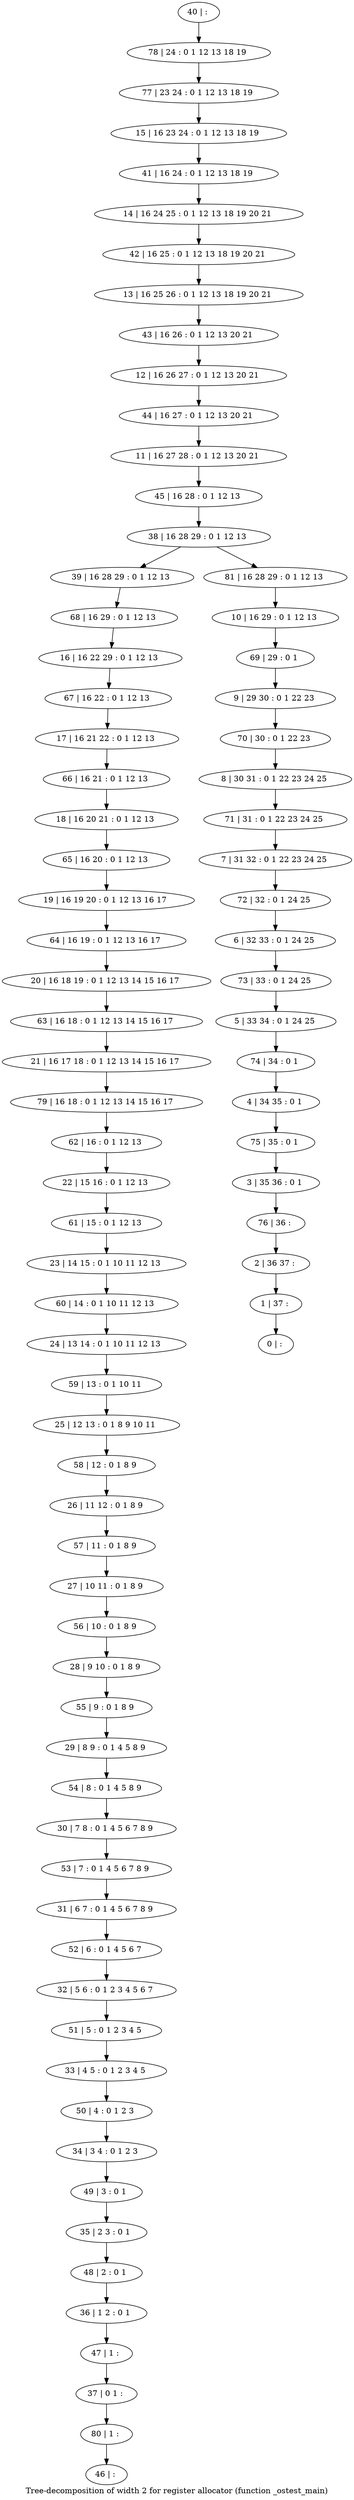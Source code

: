 digraph G {
graph [label="Tree-decomposition of width 2 for register allocator (function _ostest_main)"]
0[label="0 | : "];
1[label="1 | 37 : "];
2[label="2 | 36 37 : "];
3[label="3 | 35 36 : 0 1 "];
4[label="4 | 34 35 : 0 1 "];
5[label="5 | 33 34 : 0 1 24 25 "];
6[label="6 | 32 33 : 0 1 24 25 "];
7[label="7 | 31 32 : 0 1 22 23 24 25 "];
8[label="8 | 30 31 : 0 1 22 23 24 25 "];
9[label="9 | 29 30 : 0 1 22 23 "];
10[label="10 | 16 29 : 0 1 12 13 "];
11[label="11 | 16 27 28 : 0 1 12 13 20 21 "];
12[label="12 | 16 26 27 : 0 1 12 13 20 21 "];
13[label="13 | 16 25 26 : 0 1 12 13 18 19 20 21 "];
14[label="14 | 16 24 25 : 0 1 12 13 18 19 20 21 "];
15[label="15 | 16 23 24 : 0 1 12 13 18 19 "];
16[label="16 | 16 22 29 : 0 1 12 13 "];
17[label="17 | 16 21 22 : 0 1 12 13 "];
18[label="18 | 16 20 21 : 0 1 12 13 "];
19[label="19 | 16 19 20 : 0 1 12 13 16 17 "];
20[label="20 | 16 18 19 : 0 1 12 13 14 15 16 17 "];
21[label="21 | 16 17 18 : 0 1 12 13 14 15 16 17 "];
22[label="22 | 15 16 : 0 1 12 13 "];
23[label="23 | 14 15 : 0 1 10 11 12 13 "];
24[label="24 | 13 14 : 0 1 10 11 12 13 "];
25[label="25 | 12 13 : 0 1 8 9 10 11 "];
26[label="26 | 11 12 : 0 1 8 9 "];
27[label="27 | 10 11 : 0 1 8 9 "];
28[label="28 | 9 10 : 0 1 8 9 "];
29[label="29 | 8 9 : 0 1 4 5 8 9 "];
30[label="30 | 7 8 : 0 1 4 5 6 7 8 9 "];
31[label="31 | 6 7 : 0 1 4 5 6 7 8 9 "];
32[label="32 | 5 6 : 0 1 2 3 4 5 6 7 "];
33[label="33 | 4 5 : 0 1 2 3 4 5 "];
34[label="34 | 3 4 : 0 1 2 3 "];
35[label="35 | 2 3 : 0 1 "];
36[label="36 | 1 2 : 0 1 "];
37[label="37 | 0 1 : "];
38[label="38 | 16 28 29 : 0 1 12 13 "];
39[label="39 | 16 28 29 : 0 1 12 13 "];
40[label="40 | : "];
41[label="41 | 16 24 : 0 1 12 13 18 19 "];
42[label="42 | 16 25 : 0 1 12 13 18 19 20 21 "];
43[label="43 | 16 26 : 0 1 12 13 20 21 "];
44[label="44 | 16 27 : 0 1 12 13 20 21 "];
45[label="45 | 16 28 : 0 1 12 13 "];
46[label="46 | : "];
47[label="47 | 1 : "];
48[label="48 | 2 : 0 1 "];
49[label="49 | 3 : 0 1 "];
50[label="50 | 4 : 0 1 2 3 "];
51[label="51 | 5 : 0 1 2 3 4 5 "];
52[label="52 | 6 : 0 1 4 5 6 7 "];
53[label="53 | 7 : 0 1 4 5 6 7 8 9 "];
54[label="54 | 8 : 0 1 4 5 8 9 "];
55[label="55 | 9 : 0 1 8 9 "];
56[label="56 | 10 : 0 1 8 9 "];
57[label="57 | 11 : 0 1 8 9 "];
58[label="58 | 12 : 0 1 8 9 "];
59[label="59 | 13 : 0 1 10 11 "];
60[label="60 | 14 : 0 1 10 11 12 13 "];
61[label="61 | 15 : 0 1 12 13 "];
62[label="62 | 16 : 0 1 12 13 "];
63[label="63 | 16 18 : 0 1 12 13 14 15 16 17 "];
64[label="64 | 16 19 : 0 1 12 13 16 17 "];
65[label="65 | 16 20 : 0 1 12 13 "];
66[label="66 | 16 21 : 0 1 12 13 "];
67[label="67 | 16 22 : 0 1 12 13 "];
68[label="68 | 16 29 : 0 1 12 13 "];
69[label="69 | 29 : 0 1 "];
70[label="70 | 30 : 0 1 22 23 "];
71[label="71 | 31 : 0 1 22 23 24 25 "];
72[label="72 | 32 : 0 1 24 25 "];
73[label="73 | 33 : 0 1 24 25 "];
74[label="74 | 34 : 0 1 "];
75[label="75 | 35 : 0 1 "];
76[label="76 | 36 : "];
77[label="77 | 23 24 : 0 1 12 13 18 19 "];
78[label="78 | 24 : 0 1 12 13 18 19 "];
79[label="79 | 16 18 : 0 1 12 13 14 15 16 17 "];
80[label="80 | 1 : "];
81[label="81 | 16 28 29 : 0 1 12 13 "];
47->37 ;
36->47 ;
48->36 ;
35->48 ;
49->35 ;
34->49 ;
50->34 ;
33->50 ;
51->33 ;
32->51 ;
52->32 ;
31->52 ;
53->31 ;
30->53 ;
54->30 ;
29->54 ;
55->29 ;
28->55 ;
56->28 ;
27->56 ;
57->27 ;
26->57 ;
58->26 ;
25->58 ;
59->25 ;
24->59 ;
60->24 ;
23->60 ;
61->23 ;
22->61 ;
62->22 ;
63->21 ;
20->63 ;
64->20 ;
19->64 ;
65->19 ;
18->65 ;
66->18 ;
17->66 ;
67->17 ;
16->67 ;
68->16 ;
39->68 ;
79->62 ;
21->79 ;
80->46 ;
37->80 ;
40->78 ;
78->77 ;
77->15 ;
15->41 ;
41->14 ;
14->42 ;
42->13 ;
13->43 ;
43->12 ;
12->44 ;
44->11 ;
11->45 ;
45->38 ;
10->69 ;
69->9 ;
9->70 ;
70->8 ;
8->71 ;
71->7 ;
7->72 ;
72->6 ;
6->73 ;
73->5 ;
5->74 ;
74->4 ;
4->75 ;
75->3 ;
3->76 ;
76->2 ;
2->1 ;
1->0 ;
81->10 ;
38->39 ;
38->81 ;
}

